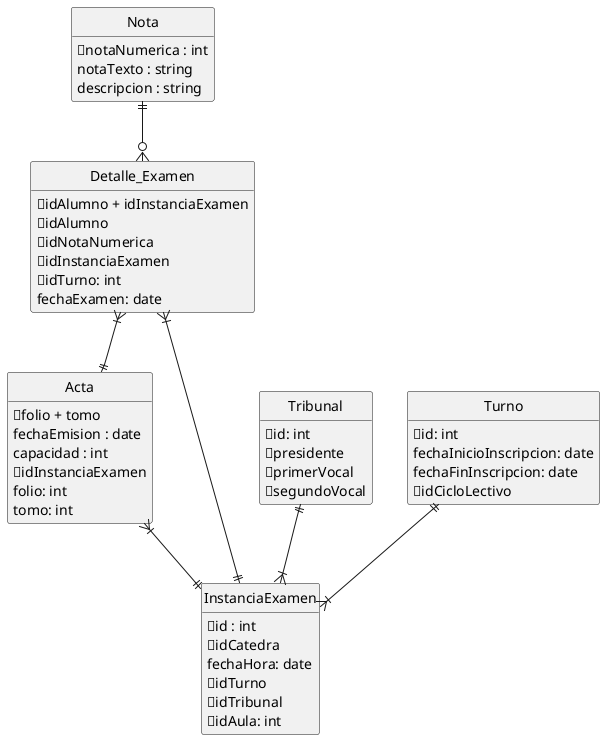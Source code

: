 @startuml sistema
'---Ocultar icono distintivo de la entidad y metodos
hide circle
hide methods
!define primaryKey(x) 🔑x
!define foreignKey(x) 🔗x
!define pkfk(x) 🔑🔗x

'---Definición de entidades ---
entity Nota {
    primaryKey(notaNumerica : int)
    notaTexto : string
    descripcion : string

}


entity Acta {
    primaryKey(folio + tomo)
    fechaEmision : date 
    capacidad : int 
    foreignKey(idInstanciaExamen)
    folio: int
    tomo: int
}

entity Tribunal {
    primaryKey(id: int)
    '-- Esto ver diagrama de quienes modelan profesores, si no iría foreignKey(idProfesor)
    foreignKey(presidente)
    foreignKey(primerVocal)
    foreignKey(segundoVocal)
}


entity InstanciaExamen {
    primaryKey(id : int) 
    '-- relacion con catedra --'
    foreignKey(idCatedra)
    fechaHora: date
    foreignKey(idTurno)
    foreignKey(idTribunal)
    foreignKey(idAula: int) 
}

'incripto examen - detalle de examen
entity Detalle_Examen{
    primaryKey(idAlumno + idInstanciaExamen)
    '-- relación con alumno --'
    foreignKey(idAlumno)
    foreignKey(idNotaNumerica)
    foreignKey(idInstanciaExamen)
    foreignKey(idTurno: int)
    fechaExamen: date
}

entity Turno{
    primaryKey(id: int)
    fechaInicioInscripcion: date
    fechaFinInscripcion: date
    foreignKey(idCicloLectivo) 
}


'----Relaciones-----
'Cero o uno    |o--
'Uno y solo uno    --
'Cero o muchos    o{--
'Uno o muchos    }|--


'---Relacion entre entidades ---

Nota ||--o{ Detalle_Examen
Detalle_Examen }|--|| InstanciaExamen
Detalle_Examen }|--|| Acta
 


Tribunal ||--|{ InstanciaExamen
Turno ||--|{ InstanciaExamen
Acta }|--||InstanciaExamen 

@enduml